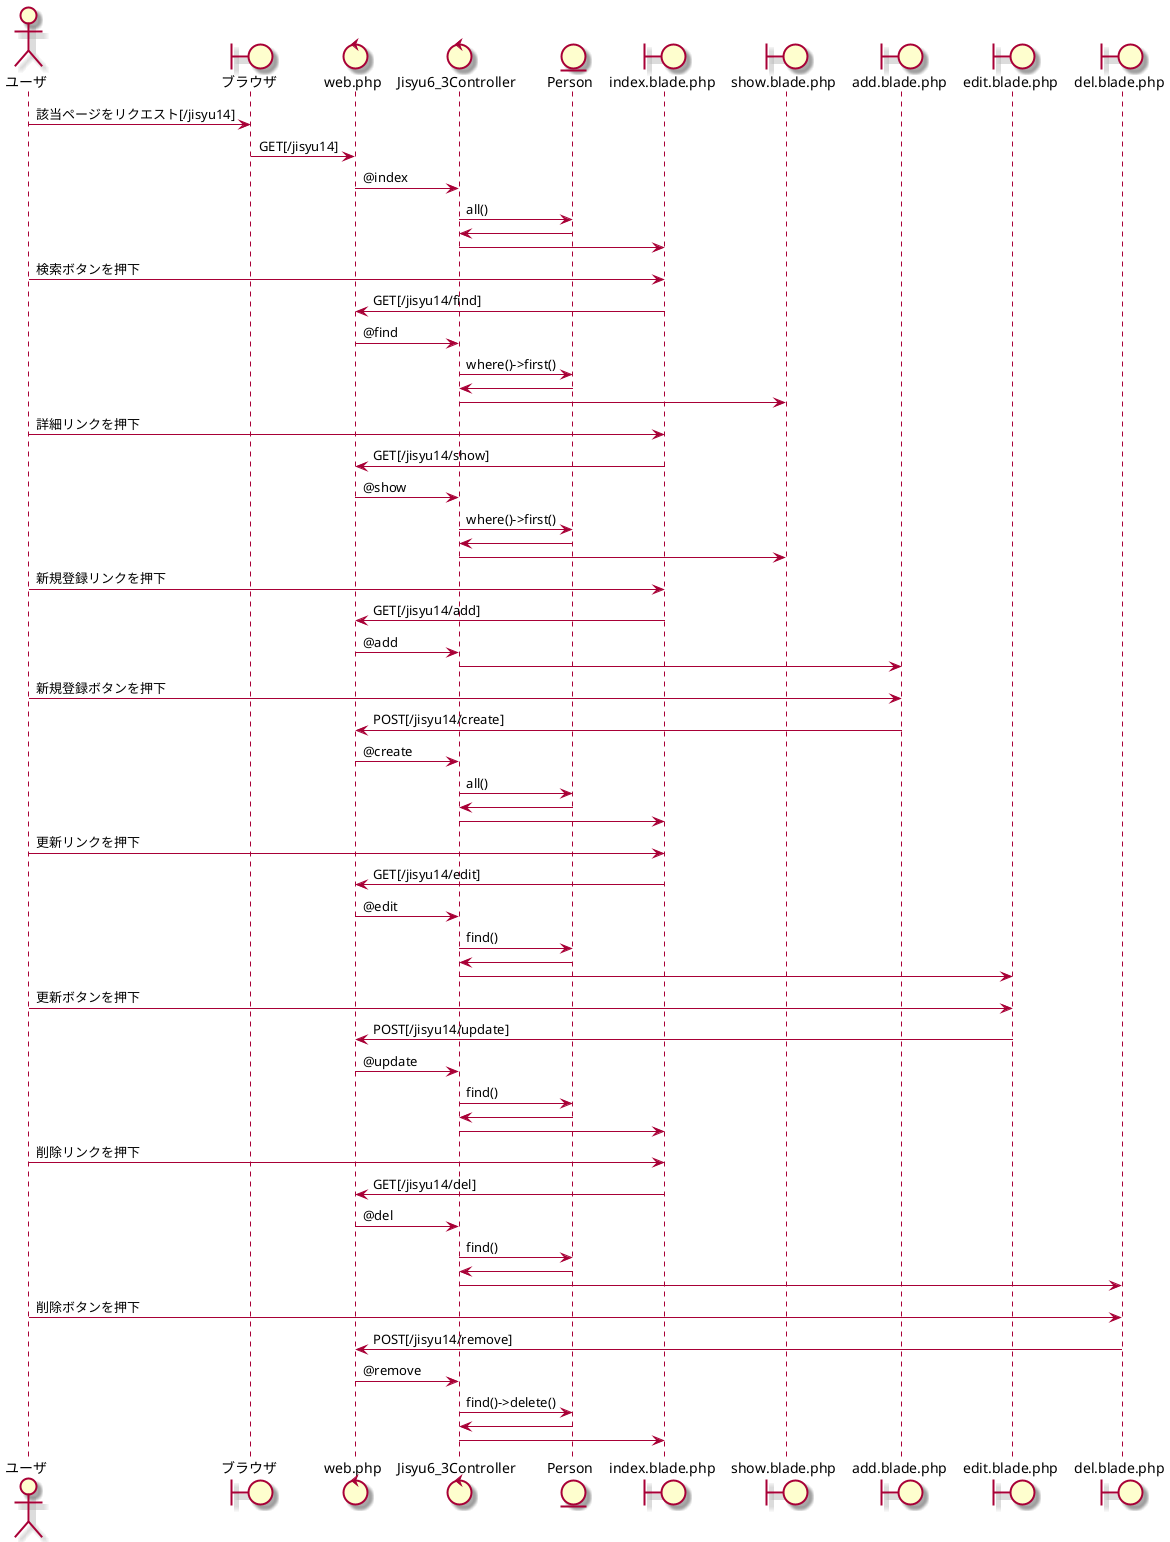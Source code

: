 @startuml
skin rose
actor ユーザ
boundary ブラウザ
control web.php
control Jisyu6_3Controller
entity Person
boundary index.blade.php
boundary show.blade.php
boundary add.blade.php
boundary edit.blade.php
boundary del.blade.php

ユーザ->ブラウザ:該当ページをリクエスト[/jisyu14]
ブラウザ->web.php:GET[/jisyu14]
web.php->Jisyu6_3Controller:@index
Jisyu6_3Controller->Person:all()
Person->Jisyu6_3Controller
Jisyu6_3Controller->index.blade.php
ユーザ->index.blade.php:検索ボタンを押下
index.blade.php->web.php:GET[/jisyu14/find]
web.php->Jisyu6_3Controller:@find
Jisyu6_3Controller->Person:where()->first()
Person->Jisyu6_3Controller
Jisyu6_3Controller->show.blade.php
ユーザ->index.blade.php:詳細リンクを押下
index.blade.php->web.php:GET[/jisyu14/show]
web.php->Jisyu6_3Controller:@show
Jisyu6_3Controller->Person:where()->first()
Person->Jisyu6_3Controller
Jisyu6_3Controller->show.blade.php
ユーザ->index.blade.php:新規登録リンクを押下
index.blade.php->web.php:GET[/jisyu14/add]
web.php->Jisyu6_3Controller:@add
Jisyu6_3Controller->add.blade.php
ユーザ->add.blade.php:新規登録ボタンを押下
add.blade.php->web.php:POST[/jisyu14/create]
web.php->Jisyu6_3Controller:@create
Jisyu6_3Controller->Person:all()
Person->Jisyu6_3Controller
Jisyu6_3Controller->index.blade.php
ユーザ->index.blade.php:更新リンクを押下
index.blade.php->web.php:GET[/jisyu14/edit]
web.php->Jisyu6_3Controller:@edit
Jisyu6_3Controller->Person:find()
Person->Jisyu6_3Controller
Jisyu6_3Controller->edit.blade.php
ユーザ->edit.blade.php:更新ボタンを押下
edit.blade.php->web.php:POST[/jisyu14/update]
web.php->Jisyu6_3Controller:@update
Jisyu6_3Controller->Person:find()
Person->Jisyu6_3Controller
Jisyu6_3Controller->index.blade.php
ユーザ->index.blade.php:削除リンクを押下
index.blade.php->web.php:GET[/jisyu14/del]
web.php->Jisyu6_3Controller:@del
Jisyu6_3Controller->Person:find()
Person->Jisyu6_3Controller
Jisyu6_3Controller->del.blade.php
ユーザ->del.blade.php:削除ボタンを押下
del.blade.php->web.php:POST[/jisyu14/remove]
web.php->Jisyu6_3Controller:@remove
Jisyu6_3Controller->Person:find()->delete()
Person->Jisyu6_3Controller
Jisyu6_3Controller->index.blade.php



@enduml
